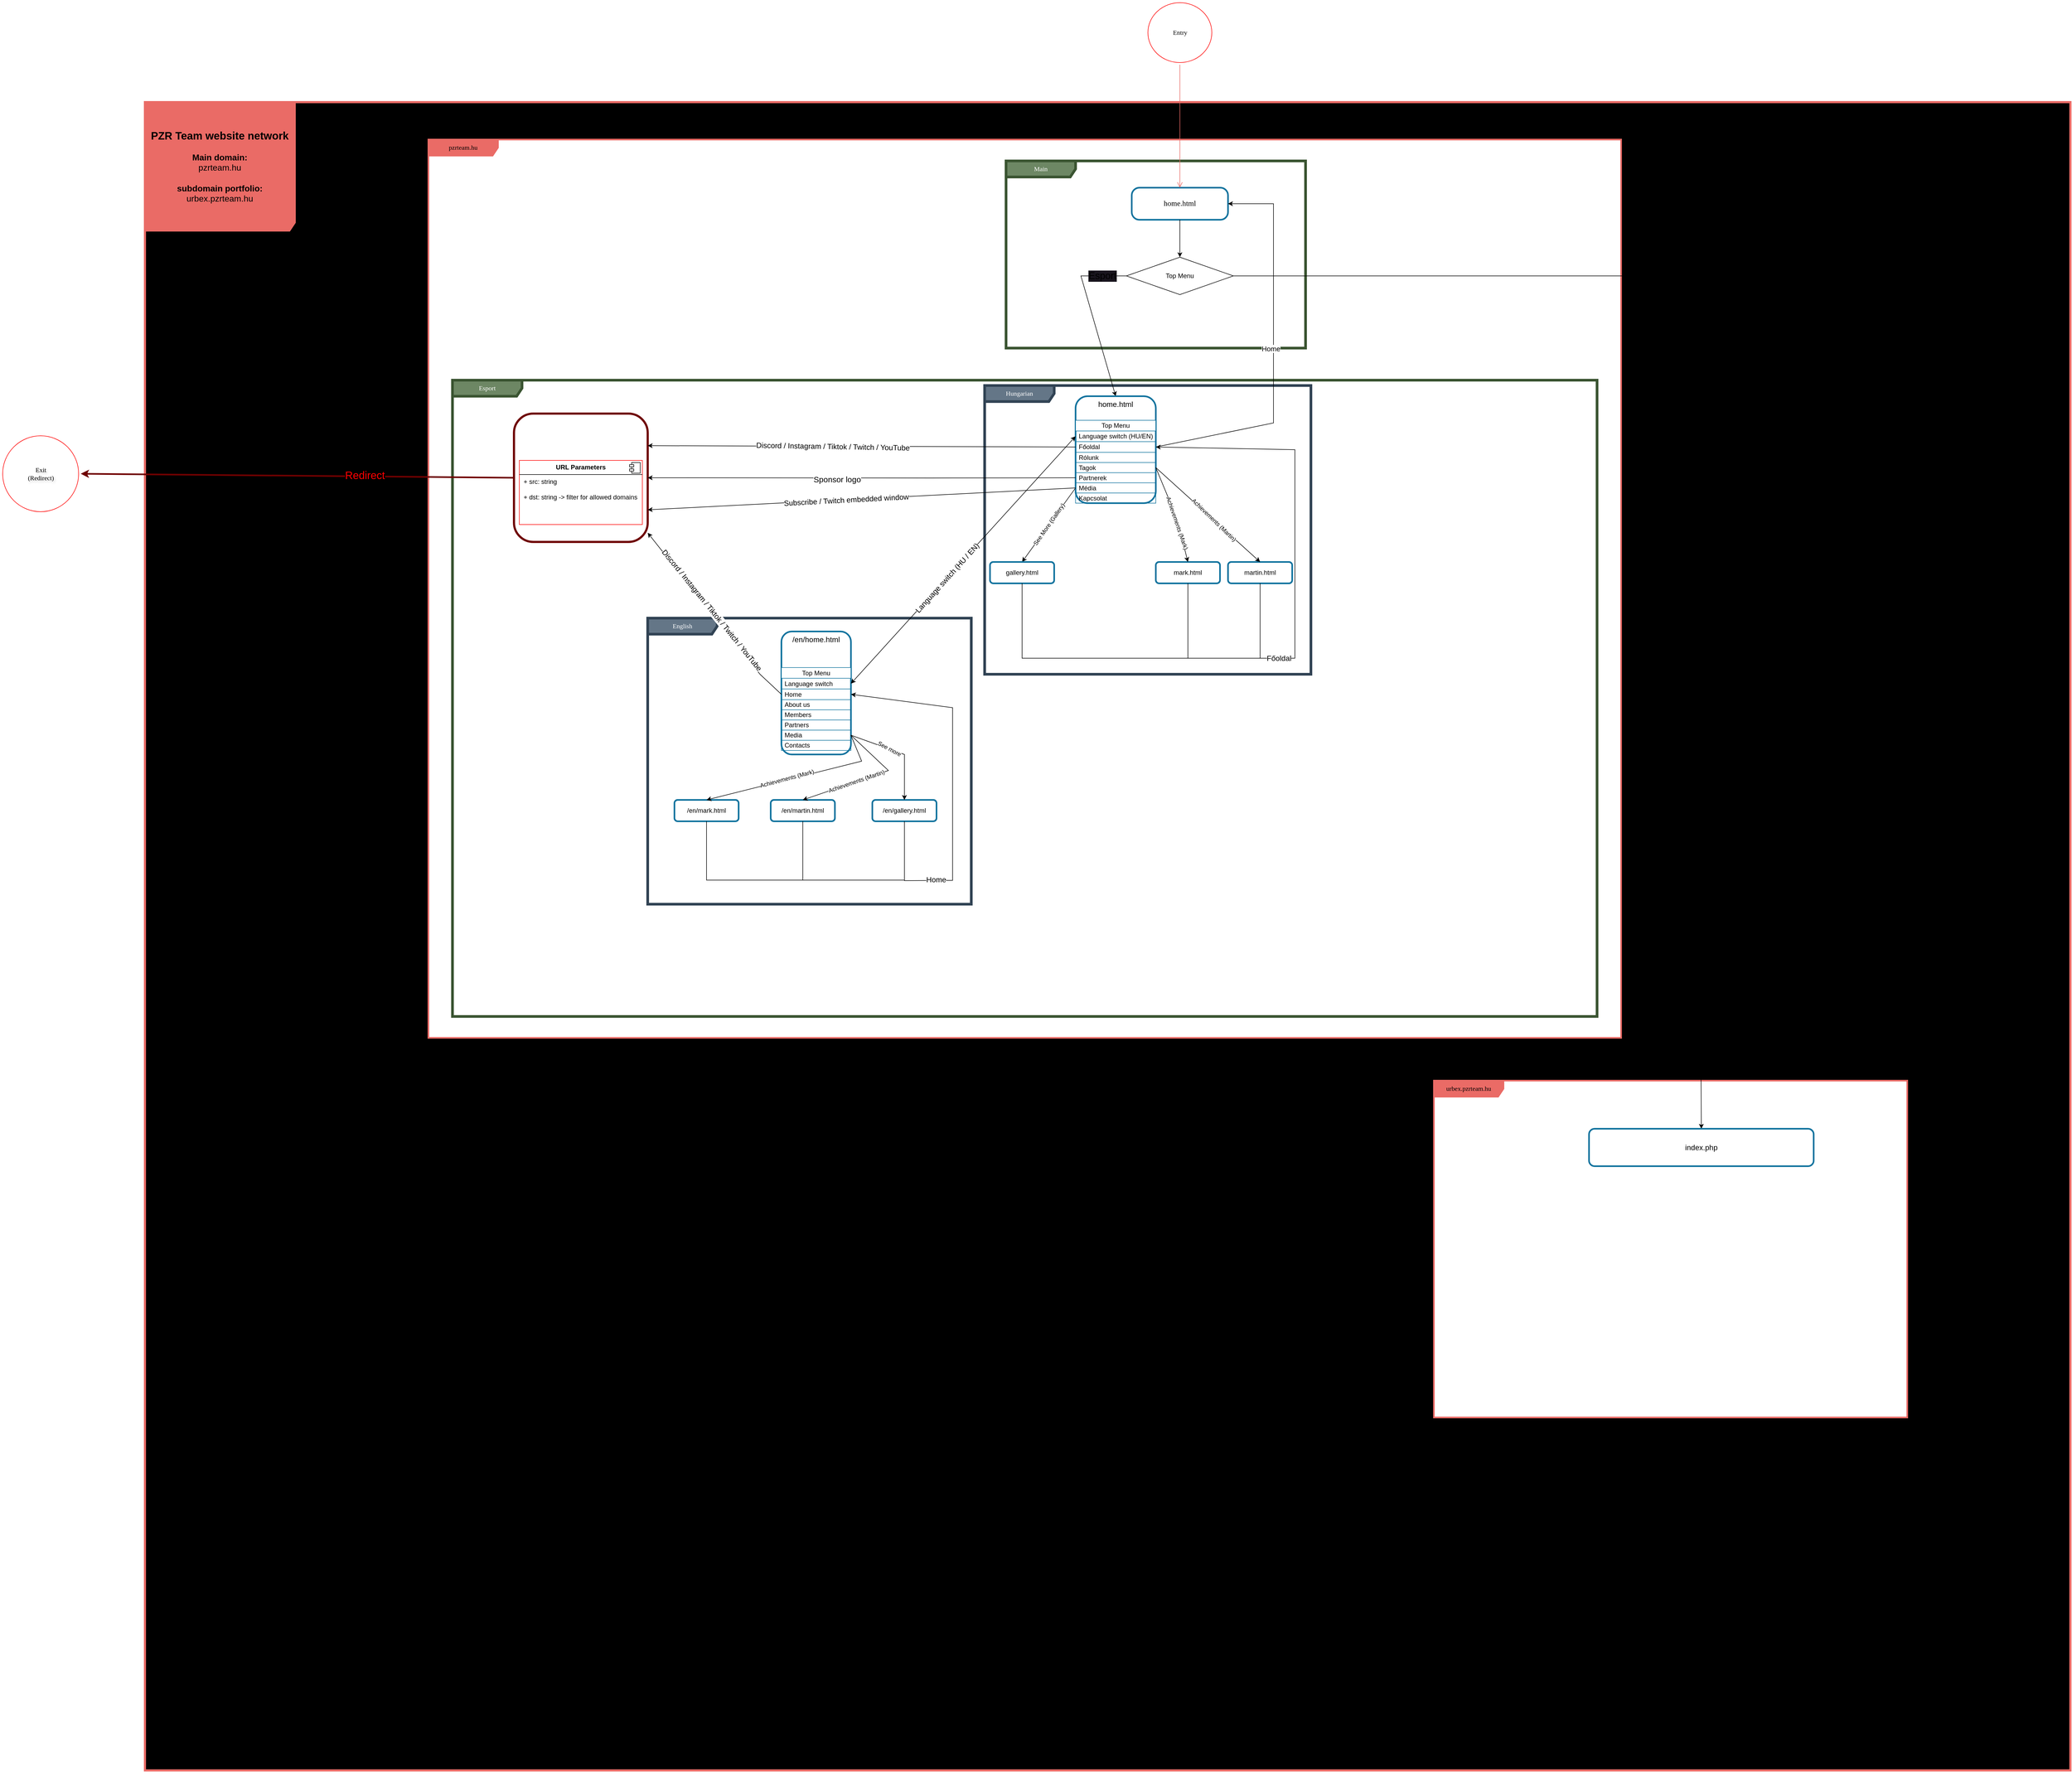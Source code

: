 <mxfile version="24.7.8">
  <diagram name="Page-1" id="58cdce13-f638-feb5-8d6f-7d28b1aa9fa0">
    <mxGraphModel dx="4249" dy="2056" grid="1" gridSize="10" guides="1" tooltips="1" connect="1" arrows="1" fold="1" page="1" pageScale="1" pageWidth="1100" pageHeight="850" background="none" math="0" shadow="0">
      <root>
        <mxCell id="0" />
        <mxCell id="1" parent="0" />
        <mxCell id="scR5IvBx8ftGSUGvlspl-72" value="&lt;font style=&quot;font-size: 16px;&quot;&gt;&lt;b style=&quot;&quot;&gt;&lt;font style=&quot;font-size: 20px;&quot;&gt;PZR Team website network&lt;/font&gt;&lt;/b&gt;&lt;br&gt;&lt;br&gt;&lt;b style=&quot;&quot;&gt;Main domain:&lt;/b&gt;&lt;br style=&quot;&quot;&gt;&lt;span style=&quot;&quot;&gt;pzrteam.hu&lt;/span&gt;&lt;br style=&quot;&quot;&gt;&lt;br style=&quot;&quot;&gt;&lt;b style=&quot;&quot;&gt;subdomain portfolio:&lt;br&gt;&lt;/b&gt;urbex.pzrteam.hu&lt;/font&gt;" style="shape=umlFrame;whiteSpace=wrap;html=1;rounded=1;shadow=0;comic=0;labelBackgroundColor=none;strokeWidth=4;fontFamily=Helvetica;fontSize=12;align=center;width=280;height=240;fillColor=#EA6B66;strokeColor=#EA6B66;swimlaneFillColor=#000000;fillStyle=auto;fontColor=#000000;rotation=0;" parent="1" vertex="1">
          <mxGeometry x="-980" y="-540" width="3600" height="3120" as="geometry" />
        </mxCell>
        <mxCell id="2a3bc250acf0617d-8" value="pzrteam.hu" style="shape=umlFrame;whiteSpace=wrap;html=1;rounded=1;shadow=0;comic=0;labelBackgroundColor=none;strokeWidth=3;fontFamily=Verdana;fontSize=12;align=center;width=130;height=30;fillColor=#EA6B66;strokeColor=#EA6B66;fillStyle=solid;gradientColor=none;swimlaneFillColor=default;fontColor=#000000;" parent="1" vertex="1">
          <mxGeometry x="-450" y="-470" width="2230" height="1680" as="geometry" />
        </mxCell>
        <mxCell id="jzYoZOkXzFZlrtvSk8LI-5" value="Esport" style="shape=umlFrame;whiteSpace=wrap;html=1;rounded=1;shadow=0;comic=0;labelBackgroundColor=none;strokeWidth=5;fontFamily=Verdana;fontSize=12;align=center;width=130;height=30;fillColor=#6d8764;strokeColor=#3A5431;fillStyle=solid;swimlaneFillColor=none;fontColor=#ffffff;" parent="1" vertex="1">
          <mxGeometry x="-405" y="-20" width="2140" height="1190" as="geometry" />
        </mxCell>
        <mxCell id="vBWL9bzFLguuBPXEn6Cb-80" value="Hungarian" style="shape=umlFrame;whiteSpace=wrap;html=1;rounded=1;shadow=0;comic=0;labelBackgroundColor=none;strokeWidth=5;fontFamily=Verdana;fontSize=12;align=center;width=130;height=30;fillColor=#647687;strokeColor=#314354;fillStyle=solid;swimlaneFillColor=none;fontColor=#ffffff;" parent="1" vertex="1">
          <mxGeometry x="590" y="-10" width="610" height="540" as="geometry" />
        </mxCell>
        <mxCell id="vBWL9bzFLguuBPXEn6Cb-78" value="English" style="shape=umlFrame;whiteSpace=wrap;html=1;rounded=1;shadow=0;comic=0;labelBackgroundColor=none;strokeWidth=5;fontFamily=Verdana;fontSize=12;align=center;width=130;height=30;fillColor=#647687;strokeColor=#314354;fillStyle=solid;swimlaneFillColor=none;fontColor=#ffffff;" parent="1" vertex="1">
          <mxGeometry x="-40" y="425" width="605" height="535" as="geometry" />
        </mxCell>
        <mxCell id="vBWL9bzFLguuBPXEn6Cb-65" value="Main" style="shape=umlFrame;whiteSpace=wrap;html=1;rounded=1;shadow=0;comic=0;labelBackgroundColor=none;strokeWidth=5;fontFamily=Verdana;fontSize=12;align=center;width=130;height=30;fillColor=#6d8764;strokeColor=#3A5431;fillStyle=solid;swimlaneFillColor=none;fontColor=#ffffff;" parent="1" vertex="1">
          <mxGeometry x="630" y="-430" width="560" height="350" as="geometry" />
        </mxCell>
        <mxCell id="382b91b5511bd0f7-1" value="Entry" style="ellipse;html=1;shape=startState;fillColor=#FFFFFF;strokeColor=#ff0000;rounded=1;shadow=0;comic=0;labelBackgroundColor=none;fontFamily=Verdana;fontSize=12;fontColor=#000000;align=center;direction=south;" parent="1" vertex="1">
          <mxGeometry x="891.25" y="-730" width="127.5" height="120" as="geometry" />
        </mxCell>
        <mxCell id="382b91b5511bd0f7-6" value="home.html" style="rounded=1;whiteSpace=wrap;html=1;arcSize=24;shadow=0;comic=0;labelBackgroundColor=none;fontFamily=Verdana;fontSize=14;align=center;strokeColor=#10739E;strokeWidth=3;" parent="1" vertex="1">
          <mxGeometry x="865" y="-380" width="180" height="60" as="geometry" />
        </mxCell>
        <mxCell id="3cde6dad864a17aa-13" style="edgeStyle=elbowEdgeStyle;html=1;exitX=0;exitY=0.75;entryX=1;entryY=0.75;labelBackgroundColor=none;endArrow=open;endSize=8;strokeColor=#ff0000;fontFamily=Verdana;fontSize=12;align=left;" parent="1" edge="1">
          <mxGeometry relative="1" as="geometry">
            <mxPoint x="640" y="355" as="targetPoint" />
          </mxGeometry>
        </mxCell>
        <mxCell id="2a3bc250acf0617d-9" style="edgeStyle=orthogonalEdgeStyle;html=1;labelBackgroundColor=none;endArrow=open;endSize=8;strokeColor=#EA6B66;fontFamily=Verdana;fontSize=12;align=left;" parent="1" source="382b91b5511bd0f7-1" target="382b91b5511bd0f7-6" edge="1">
          <mxGeometry relative="1" as="geometry" />
        </mxCell>
        <mxCell id="2a3bc250acf0617d-13" style="edgeStyle=orthogonalEdgeStyle;html=1;exitX=1;exitY=0.5;entryX=0;entryY=0.5;labelBackgroundColor=none;endArrow=open;endSize=8;strokeColor=#ff0000;fontFamily=Verdana;fontSize=12;align=left;" parent="1" edge="1">
          <mxGeometry relative="1" as="geometry">
            <mxPoint x="360" y="340" as="sourcePoint" />
          </mxGeometry>
        </mxCell>
        <mxCell id="2a3bc250acf0617d-15" style="edgeStyle=orthogonalEdgeStyle;html=1;exitX=1;exitY=0.25;entryX=0;entryY=0.25;labelBackgroundColor=none;endArrow=open;endSize=8;strokeColor=#ff0000;fontFamily=Verdana;fontSize=12;align=left;" parent="1" edge="1">
          <mxGeometry relative="1" as="geometry">
            <mxPoint x="640" y="325" as="sourcePoint" />
          </mxGeometry>
        </mxCell>
        <mxCell id="scR5IvBx8ftGSUGvlspl-9" value="" style="endArrow=classic;html=1;rounded=0;entryX=0.5;entryY=0;entryDx=0;entryDy=0;exitX=0;exitY=0.5;exitDx=0;exitDy=0;" parent="1" source="jzYoZOkXzFZlrtvSk8LI-1" target="scR5IvBx8ftGSUGvlspl-46" edge="1">
          <mxGeometry width="50" height="50" relative="1" as="geometry">
            <mxPoint x="840" y="-215" as="sourcePoint" />
            <mxPoint x="820" y="10" as="targetPoint" />
            <Array as="points">
              <mxPoint x="770" y="-215" />
            </Array>
          </mxGeometry>
        </mxCell>
        <mxCell id="scR5IvBx8ftGSUGvlspl-12" value="Esport" style="edgeLabel;html=1;align=center;verticalAlign=middle;resizable=0;points=[];rotation=0;imageWidth=24;fontSize=18;labelBackgroundColor=#18141D;" parent="scR5IvBx8ftGSUGvlspl-9" vertex="1" connectable="0">
          <mxGeometry x="-0.26" y="3" relative="1" as="geometry">
            <mxPoint x="28" y="-31" as="offset" />
          </mxGeometry>
        </mxCell>
        <mxCell id="scR5IvBx8ftGSUGvlspl-46" value="home.html" style="rounded=1;whiteSpace=wrap;html=1;fontSize=14;verticalAlign=top;strokeColor=#10739E;strokeWidth=3;" parent="1" vertex="1">
          <mxGeometry x="760" y="10" width="150" height="200" as="geometry" />
        </mxCell>
        <mxCell id="scR5IvBx8ftGSUGvlspl-47" value="" style="endArrow=none;startArrow=classic;html=1;rounded=0;exitX=0.5;exitY=0;exitDx=0;exitDy=0;startFill=1;endFill=0;entryX=0;entryY=0.5;entryDx=0;entryDy=0;" parent="1" source="7-OgPnaC4kNo0Ul6jZoN-6" target="vBWL9bzFLguuBPXEn6Cb-8" edge="1">
          <mxGeometry width="50" height="50" relative="1" as="geometry">
            <mxPoint x="480" y="260" as="sourcePoint" />
            <mxPoint x="700" y="190" as="targetPoint" />
          </mxGeometry>
        </mxCell>
        <mxCell id="vBWL9bzFLguuBPXEn6Cb-10" value="See More (Gallery)" style="edgeLabel;html=1;align=center;verticalAlign=middle;resizable=0;points=[];rotation=-55;" parent="scR5IvBx8ftGSUGvlspl-47" vertex="1" connectable="0">
          <mxGeometry x="0.206" y="1" relative="1" as="geometry">
            <mxPoint x="-10" y="14" as="offset" />
          </mxGeometry>
        </mxCell>
        <mxCell id="scR5IvBx8ftGSUGvlspl-63" value="Exit&lt;br&gt;(Redirect)" style="ellipse;html=1;shape=startState;fillColor=#FFFFFF;strokeColor=#ff0000;rounded=1;shadow=0;comic=0;labelBackgroundColor=none;fontFamily=Verdana;fontSize=12;fontColor=#000000;align=center;direction=south;textShadow=1;" parent="1" vertex="1">
          <mxGeometry x="-1250" y="80" width="150" height="150" as="geometry" />
        </mxCell>
        <mxCell id="scR5IvBx8ftGSUGvlspl-68" value="redirecthandler.php" style="rounded=1;whiteSpace=wrap;html=1;fontSize=13;align=left;verticalAlign=top;spacing=15;fillColor=none;fontColor=#ffffff;strokeColor=#6F0000;strokeWidth=4;" parent="1" vertex="1">
          <mxGeometry x="-290" y="42.5" width="250" height="240" as="geometry" />
        </mxCell>
        <mxCell id="scR5IvBx8ftGSUGvlspl-69" value="" style="endArrow=classic;html=1;rounded=0;exitX=0;exitY=0.5;exitDx=0;exitDy=0;entryX=0.5;entryY=0;entryDx=0;entryDy=0;fillColor=#a20025;strokeColor=#6F0000;strokeWidth=3;" parent="1" source="scR5IvBx8ftGSUGvlspl-68" target="scR5IvBx8ftGSUGvlspl-63" edge="1">
          <mxGeometry width="50" height="50" relative="1" as="geometry">
            <mxPoint x="-1000" y="160" as="sourcePoint" />
            <mxPoint x="-1310" y="190" as="targetPoint" />
          </mxGeometry>
        </mxCell>
        <mxCell id="jzYoZOkXzFZlrtvSk8LI-4" value="Redirect" style="edgeLabel;html=1;align=center;verticalAlign=middle;resizable=0;points=[];fontSize=20;fontColor=#FF0000;labelBackgroundColor=#000000;" parent="scR5IvBx8ftGSUGvlspl-69" vertex="1" connectable="0">
          <mxGeometry x="0.131" y="-1" relative="1" as="geometry">
            <mxPoint x="179" y="-1" as="offset" />
          </mxGeometry>
        </mxCell>
        <mxCell id="jzYoZOkXzFZlrtvSk8LI-1" value="Top Menu" style="rhombus;whiteSpace=wrap;html=1;" parent="1" vertex="1">
          <mxGeometry x="855" y="-250" width="200" height="70" as="geometry" />
        </mxCell>
        <mxCell id="jzYoZOkXzFZlrtvSk8LI-2" value="" style="endArrow=classic;html=1;rounded=0;entryX=0.5;entryY=0;entryDx=0;entryDy=0;exitX=0.5;exitY=1;exitDx=0;exitDy=0;" parent="1" source="382b91b5511bd0f7-6" target="jzYoZOkXzFZlrtvSk8LI-1" edge="1">
          <mxGeometry width="50" height="50" relative="1" as="geometry">
            <mxPoint x="-65" y="-205" as="sourcePoint" />
            <mxPoint x="-540" y="70" as="targetPoint" />
            <Array as="points" />
          </mxGeometry>
        </mxCell>
        <mxCell id="jzYoZOkXzFZlrtvSk8LI-6" value="urbex.pzrteam.hu" style="shape=umlFrame;whiteSpace=wrap;html=1;rounded=1;shadow=0;comic=0;labelBackgroundColor=none;strokeWidth=3;fontFamily=Verdana;fontSize=12;align=center;width=130;height=30;fillColor=#EA6B66;strokeColor=#EA6B66;fillStyle=solid;gradientColor=none;swimlaneFillColor=default;fontColor=#000000;" parent="1" vertex="1">
          <mxGeometry x="1430" y="1290" width="885" height="630" as="geometry" />
        </mxCell>
        <mxCell id="jzYoZOkXzFZlrtvSk8LI-7" value="" style="endArrow=classic;html=1;rounded=0;exitX=1;exitY=0.5;exitDx=0;exitDy=0;entryX=0.5;entryY=0;entryDx=0;entryDy=0;" parent="1" source="jzYoZOkXzFZlrtvSk8LI-1" target="jzYoZOkXzFZlrtvSk8LI-9" edge="1">
          <mxGeometry width="50" height="50" relative="1" as="geometry">
            <mxPoint x="-492" y="-245" as="sourcePoint" />
            <mxPoint x="-667" y="20" as="targetPoint" />
            <Array as="points">
              <mxPoint x="1920" y="-215" />
            </Array>
          </mxGeometry>
        </mxCell>
        <mxCell id="jzYoZOkXzFZlrtvSk8LI-8" value="Urbex" style="edgeLabel;html=1;align=center;verticalAlign=middle;resizable=0;points=[];rotation=0;imageWidth=24;fontSize=25;labelBackgroundColor=#000000;" parent="jzYoZOkXzFZlrtvSk8LI-7" vertex="1" connectable="0">
          <mxGeometry x="-0.26" y="3" relative="1" as="geometry">
            <mxPoint x="4" y="-23" as="offset" />
          </mxGeometry>
        </mxCell>
        <mxCell id="jzYoZOkXzFZlrtvSk8LI-9" value="index.php" style="rounded=1;whiteSpace=wrap;html=1;fontSize=14;strokeColor=#10739E;strokeWidth=3;" parent="1" vertex="1">
          <mxGeometry x="1720" y="1380" width="420" height="70" as="geometry" />
        </mxCell>
        <mxCell id="jzYoZOkXzFZlrtvSk8LI-10" value="" style="endArrow=classic;html=1;rounded=0;startArrow=none;startFill=0;exitX=1;exitY=0.5;exitDx=0;exitDy=0;entryX=1;entryY=0.5;entryDx=0;entryDy=0;" parent="1" source="vBWL9bzFLguuBPXEn6Cb-2" target="382b91b5511bd0f7-6" edge="1">
          <mxGeometry width="50" height="50" relative="1" as="geometry">
            <mxPoint x="480" y="330" as="sourcePoint" />
            <mxPoint x="170" y="530" as="targetPoint" />
            <Array as="points">
              <mxPoint x="1130" y="60" />
              <mxPoint x="1130" y="-350" />
            </Array>
          </mxGeometry>
        </mxCell>
        <mxCell id="jzYoZOkXzFZlrtvSk8LI-11" value="&lt;font style=&quot;font-size: 13px;&quot;&gt;Home&lt;/font&gt;" style="edgeLabel;html=1;align=center;verticalAlign=middle;resizable=0;points=[];fontSize=13;" parent="jzYoZOkXzFZlrtvSk8LI-10" vertex="1" connectable="0">
          <mxGeometry x="0.008" y="1" relative="1" as="geometry">
            <mxPoint x="-4" y="-1" as="offset" />
          </mxGeometry>
        </mxCell>
        <mxCell id="7-OgPnaC4kNo0Ul6jZoN-6" value="gallery.html" style="rounded=1;whiteSpace=wrap;html=1;strokeColor=#10739E;strokeWidth=3;" parent="1" vertex="1">
          <mxGeometry x="600" y="320" width="120" height="40" as="geometry" />
        </mxCell>
        <mxCell id="vBWL9bzFLguuBPXEn6Cb-1" value="&lt;font style=&quot;font-size: 12px;&quot;&gt;Top Menu&lt;/font&gt;" style="swimlane;fontStyle=0;childLayout=stackLayout;horizontal=1;startSize=20;horizontalStack=0;resizeParent=1;resizeParentMax=0;resizeLast=0;collapsible=1;marginBottom=0;whiteSpace=wrap;html=1;strokeColor=#10739E;" parent="1" vertex="1">
          <mxGeometry x="760" y="55" width="150" height="155" as="geometry" />
        </mxCell>
        <mxCell id="vBWL9bzFLguuBPXEn6Cb-30" value="Language switch (HU/EN)" style="text;strokeColor=#10739E;fillColor=none;align=left;verticalAlign=middle;spacingLeft=4;spacingRight=4;overflow=hidden;points=[[0,0.5],[1,0.5]];portConstraint=eastwest;rotatable=0;whiteSpace=wrap;html=1;" parent="vBWL9bzFLguuBPXEn6Cb-1" vertex="1">
          <mxGeometry y="20" width="150" height="20" as="geometry" />
        </mxCell>
        <mxCell id="vBWL9bzFLguuBPXEn6Cb-2" value="Főoldal" style="text;strokeColor=#10739E;fillColor=none;align=left;verticalAlign=middle;spacingLeft=4;spacingRight=4;overflow=hidden;points=[[0,0.5],[1,0.5]];portConstraint=eastwest;rotatable=0;whiteSpace=wrap;html=1;" parent="vBWL9bzFLguuBPXEn6Cb-1" vertex="1">
          <mxGeometry y="40" width="150" height="20" as="geometry" />
        </mxCell>
        <mxCell id="vBWL9bzFLguuBPXEn6Cb-5" value="Rólunk" style="text;strokeColor=#10739E;fillColor=none;align=left;verticalAlign=middle;spacingLeft=4;spacingRight=4;overflow=hidden;points=[[0,0.5],[1,0.5]];portConstraint=eastwest;rotatable=0;whiteSpace=wrap;html=1;" parent="vBWL9bzFLguuBPXEn6Cb-1" vertex="1">
          <mxGeometry y="60" width="150" height="19" as="geometry" />
        </mxCell>
        <mxCell id="vBWL9bzFLguuBPXEn6Cb-6" value="Tagok" style="text;strokeColor=#10739E;fillColor=none;align=left;verticalAlign=middle;spacingLeft=4;spacingRight=4;overflow=hidden;points=[[0,0.5],[1,0.5]];portConstraint=eastwest;rotatable=0;whiteSpace=wrap;html=1;" parent="vBWL9bzFLguuBPXEn6Cb-1" vertex="1">
          <mxGeometry y="79" width="150" height="19" as="geometry" />
        </mxCell>
        <mxCell id="vBWL9bzFLguuBPXEn6Cb-4" value="Partnerek" style="text;strokeColor=#10739E;fillColor=none;align=left;verticalAlign=middle;spacingLeft=4;spacingRight=4;overflow=hidden;points=[[0,0.5],[1,0.5]];portConstraint=eastwest;rotatable=0;whiteSpace=wrap;html=1;" parent="vBWL9bzFLguuBPXEn6Cb-1" vertex="1">
          <mxGeometry y="98" width="150" height="19" as="geometry" />
        </mxCell>
        <mxCell id="vBWL9bzFLguuBPXEn6Cb-8" value="Média" style="text;strokeColor=#10739E;fillColor=none;align=left;verticalAlign=middle;spacingLeft=4;spacingRight=4;overflow=hidden;points=[[0,0.5],[1,0.5]];portConstraint=eastwest;rotatable=0;whiteSpace=wrap;html=1;" parent="vBWL9bzFLguuBPXEn6Cb-1" vertex="1">
          <mxGeometry y="117" width="150" height="19" as="geometry" />
        </mxCell>
        <mxCell id="vBWL9bzFLguuBPXEn6Cb-7" value="Kapcsolat" style="text;strokeColor=#10739E;fillColor=none;align=left;verticalAlign=middle;spacingLeft=4;spacingRight=4;overflow=hidden;points=[[0,0.5],[1,0.5]];portConstraint=eastwest;rotatable=0;whiteSpace=wrap;html=1;" parent="vBWL9bzFLguuBPXEn6Cb-1" vertex="1">
          <mxGeometry y="136" width="150" height="19" as="geometry" />
        </mxCell>
        <mxCell id="vBWL9bzFLguuBPXEn6Cb-11" value="" style="endArrow=classic;html=1;rounded=0;exitX=0.5;exitY=1;exitDx=0;exitDy=0;entryX=1;entryY=0.5;entryDx=0;entryDy=0;" parent="1" source="7-OgPnaC4kNo0Ul6jZoN-6" target="vBWL9bzFLguuBPXEn6Cb-2" edge="1">
          <mxGeometry width="50" height="50" relative="1" as="geometry">
            <mxPoint x="1010" y="330" as="sourcePoint" />
            <mxPoint x="1060" y="280" as="targetPoint" />
            <Array as="points">
              <mxPoint x="660" y="500" />
              <mxPoint x="1170" y="500" />
              <mxPoint x="1170" y="110" />
            </Array>
          </mxGeometry>
        </mxCell>
        <mxCell id="vBWL9bzFLguuBPXEn6Cb-12" value="Főoldal" style="edgeLabel;html=1;align=center;verticalAlign=middle;resizable=0;points=[];fontSize=14;" parent="vBWL9bzFLguuBPXEn6Cb-11" vertex="1" connectable="0">
          <mxGeometry x="-0.588" relative="1" as="geometry">
            <mxPoint x="352" as="offset" />
          </mxGeometry>
        </mxCell>
        <mxCell id="vBWL9bzFLguuBPXEn6Cb-13" value="martin.html" style="rounded=1;whiteSpace=wrap;html=1;strokeColor=#10739E;strokeWidth=3;" parent="1" vertex="1">
          <mxGeometry x="1045" y="320" width="120" height="40" as="geometry" />
        </mxCell>
        <mxCell id="vBWL9bzFLguuBPXEn6Cb-14" value="mark.html" style="rounded=1;whiteSpace=wrap;html=1;strokeColor=#10739E;strokeWidth=3;" parent="1" vertex="1">
          <mxGeometry x="910" y="320" width="120" height="40" as="geometry" />
        </mxCell>
        <mxCell id="vBWL9bzFLguuBPXEn6Cb-15" value="" style="endArrow=classic;html=1;rounded=0;exitX=1;exitY=0.5;exitDx=0;exitDy=0;entryX=0.5;entryY=0;entryDx=0;entryDy=0;" parent="1" source="vBWL9bzFLguuBPXEn6Cb-6" target="vBWL9bzFLguuBPXEn6Cb-13" edge="1">
          <mxGeometry width="50" height="50" relative="1" as="geometry">
            <mxPoint x="890" y="320" as="sourcePoint" />
            <mxPoint x="940" y="270" as="targetPoint" />
          </mxGeometry>
        </mxCell>
        <mxCell id="vBWL9bzFLguuBPXEn6Cb-19" value="Achievements (Martin)" style="edgeLabel;html=1;align=center;verticalAlign=middle;resizable=0;points=[];rotation=44;" parent="vBWL9bzFLguuBPXEn6Cb-15" vertex="1" connectable="0">
          <mxGeometry x="-0.26" y="5" relative="1" as="geometry">
            <mxPoint x="33" y="35" as="offset" />
          </mxGeometry>
        </mxCell>
        <mxCell id="vBWL9bzFLguuBPXEn6Cb-16" value="" style="endArrow=classic;html=1;rounded=0;entryX=0.5;entryY=0;entryDx=0;entryDy=0;exitX=1;exitY=0.5;exitDx=0;exitDy=0;" parent="1" source="vBWL9bzFLguuBPXEn6Cb-6" target="vBWL9bzFLguuBPXEn6Cb-14" edge="1">
          <mxGeometry width="50" height="50" relative="1" as="geometry">
            <mxPoint x="890" y="320" as="sourcePoint" />
            <mxPoint x="940" y="270" as="targetPoint" />
            <Array as="points">
              <mxPoint x="950" y="240" />
            </Array>
          </mxGeometry>
        </mxCell>
        <mxCell id="vBWL9bzFLguuBPXEn6Cb-21" value="Achievements (Mark)" style="edgeLabel;html=1;align=center;verticalAlign=middle;resizable=0;points=[];rotation=71;" parent="vBWL9bzFLguuBPXEn6Cb-16" vertex="1" connectable="0">
          <mxGeometry x="-0.132" y="-1" relative="1" as="geometry">
            <mxPoint x="10" y="28" as="offset" />
          </mxGeometry>
        </mxCell>
        <mxCell id="vBWL9bzFLguuBPXEn6Cb-17" value="" style="endArrow=none;html=1;rounded=0;entryX=0.5;entryY=1;entryDx=0;entryDy=0;" parent="1" target="vBWL9bzFLguuBPXEn6Cb-14" edge="1">
          <mxGeometry width="50" height="50" relative="1" as="geometry">
            <mxPoint x="880" y="500" as="sourcePoint" />
            <mxPoint x="940" y="270" as="targetPoint" />
            <Array as="points">
              <mxPoint x="970" y="500" />
            </Array>
          </mxGeometry>
        </mxCell>
        <mxCell id="vBWL9bzFLguuBPXEn6Cb-18" value="" style="endArrow=none;html=1;rounded=0;entryX=0.5;entryY=1;entryDx=0;entryDy=0;" parent="1" target="vBWL9bzFLguuBPXEn6Cb-13" edge="1">
          <mxGeometry width="50" height="50" relative="1" as="geometry">
            <mxPoint x="1105" y="500" as="sourcePoint" />
            <mxPoint x="940" y="270" as="targetPoint" />
          </mxGeometry>
        </mxCell>
        <mxCell id="vBWL9bzFLguuBPXEn6Cb-22" value="/en/home.html" style="rounded=1;whiteSpace=wrap;html=1;fontSize=14;verticalAlign=top;strokeColor=#10739E;strokeWidth=3;" parent="1" vertex="1">
          <mxGeometry x="210" y="450" width="130" height="230" as="geometry" />
        </mxCell>
        <mxCell id="vBWL9bzFLguuBPXEn6Cb-23" value="&lt;font style=&quot;font-size: 12px;&quot;&gt;Top Menu&lt;/font&gt;" style="swimlane;fontStyle=0;childLayout=stackLayout;horizontal=1;startSize=20;horizontalStack=0;resizeParent=1;resizeParentMax=0;resizeLast=0;collapsible=1;marginBottom=0;whiteSpace=wrap;html=1;strokeColor=#10739E;" parent="1" vertex="1">
          <mxGeometry x="210" y="517.5" width="130" height="155" as="geometry" />
        </mxCell>
        <mxCell id="hHSkvbAOpgz8xo1eGqSs-8" value="Language switch (HU/EN)" style="text;strokeColor=#10739E;fillColor=none;align=left;verticalAlign=middle;spacingLeft=4;spacingRight=4;overflow=hidden;points=[[0,0.5],[1,0.5]];portConstraint=eastwest;rotatable=0;whiteSpace=wrap;html=1;" vertex="1" parent="vBWL9bzFLguuBPXEn6Cb-23">
          <mxGeometry y="20" width="130" height="20" as="geometry" />
        </mxCell>
        <mxCell id="vBWL9bzFLguuBPXEn6Cb-24" value="Home" style="text;strokeColor=#10739E;fillColor=none;align=left;verticalAlign=middle;spacingLeft=4;spacingRight=4;overflow=hidden;points=[[0,0.5],[1,0.5]];portConstraint=eastwest;rotatable=0;whiteSpace=wrap;html=1;" parent="vBWL9bzFLguuBPXEn6Cb-23" vertex="1">
          <mxGeometry y="40" width="130" height="20" as="geometry" />
        </mxCell>
        <mxCell id="vBWL9bzFLguuBPXEn6Cb-25" value="About us" style="text;strokeColor=#10739E;fillColor=none;align=left;verticalAlign=middle;spacingLeft=4;spacingRight=4;overflow=hidden;points=[[0,0.5],[1,0.5]];portConstraint=eastwest;rotatable=0;whiteSpace=wrap;html=1;" parent="vBWL9bzFLguuBPXEn6Cb-23" vertex="1">
          <mxGeometry y="60" width="130" height="19" as="geometry" />
        </mxCell>
        <mxCell id="vBWL9bzFLguuBPXEn6Cb-26" value="Members" style="text;strokeColor=#10739E;fillColor=none;align=left;verticalAlign=middle;spacingLeft=4;spacingRight=4;overflow=hidden;points=[[0,0.5],[1,0.5]];portConstraint=eastwest;rotatable=0;whiteSpace=wrap;html=1;" parent="vBWL9bzFLguuBPXEn6Cb-23" vertex="1">
          <mxGeometry y="79" width="130" height="19" as="geometry" />
        </mxCell>
        <mxCell id="vBWL9bzFLguuBPXEn6Cb-27" value="Partners" style="text;strokeColor=#10739E;fillColor=none;align=left;verticalAlign=middle;spacingLeft=4;spacingRight=4;overflow=hidden;points=[[0,0.5],[1,0.5]];portConstraint=eastwest;rotatable=0;whiteSpace=wrap;html=1;" parent="vBWL9bzFLguuBPXEn6Cb-23" vertex="1">
          <mxGeometry y="98" width="130" height="19" as="geometry" />
        </mxCell>
        <mxCell id="vBWL9bzFLguuBPXEn6Cb-28" value="Media" style="text;strokeColor=#10739E;fillColor=none;align=left;verticalAlign=middle;spacingLeft=4;spacingRight=4;overflow=hidden;points=[[0,0.5],[1,0.5]];portConstraint=eastwest;rotatable=0;whiteSpace=wrap;html=1;" parent="vBWL9bzFLguuBPXEn6Cb-23" vertex="1">
          <mxGeometry y="117" width="130" height="19" as="geometry" />
        </mxCell>
        <mxCell id="vBWL9bzFLguuBPXEn6Cb-29" value="Contacts" style="text;strokeColor=#10739E;fillColor=none;align=left;verticalAlign=middle;spacingLeft=4;spacingRight=4;overflow=hidden;points=[[0,0.5],[1,0.5]];portConstraint=eastwest;rotatable=0;whiteSpace=wrap;html=1;" parent="vBWL9bzFLguuBPXEn6Cb-23" vertex="1">
          <mxGeometry y="136" width="130" height="19" as="geometry" />
        </mxCell>
        <mxCell id="vBWL9bzFLguuBPXEn6Cb-32" value="/en/gallery.html" style="rounded=1;whiteSpace=wrap;html=1;strokeColor=#10739E;strokeWidth=3;" parent="1" vertex="1">
          <mxGeometry x="380" y="765" width="120" height="40" as="geometry" />
        </mxCell>
        <mxCell id="vBWL9bzFLguuBPXEn6Cb-33" value="" style="endArrow=classic;html=1;rounded=0;exitX=0.5;exitY=1;exitDx=0;exitDy=0;entryX=1;entryY=0.5;entryDx=0;entryDy=0;" parent="1" source="vBWL9bzFLguuBPXEn6Cb-32" target="vBWL9bzFLguuBPXEn6Cb-24" edge="1">
          <mxGeometry width="50" height="50" relative="1" as="geometry">
            <mxPoint x="580" y="745" as="sourcePoint" />
            <mxPoint x="480" y="520" as="targetPoint" />
            <Array as="points">
              <mxPoint x="440" y="916" />
              <mxPoint x="530" y="915.5" />
              <mxPoint x="530" y="592.5" />
            </Array>
          </mxGeometry>
        </mxCell>
        <mxCell id="vBWL9bzFLguuBPXEn6Cb-34" value="Home" style="edgeLabel;html=1;align=center;verticalAlign=middle;resizable=0;points=[];fontSize=14;" parent="vBWL9bzFLguuBPXEn6Cb-33" vertex="1" connectable="0">
          <mxGeometry x="-0.588" relative="1" as="geometry">
            <mxPoint x="22" y="-2" as="offset" />
          </mxGeometry>
        </mxCell>
        <mxCell id="vBWL9bzFLguuBPXEn6Cb-35" value="/en/martin.html" style="rounded=1;whiteSpace=wrap;html=1;strokeColor=#10739E;strokeWidth=3;" parent="1" vertex="1">
          <mxGeometry x="190" y="765" width="120" height="40" as="geometry" />
        </mxCell>
        <mxCell id="vBWL9bzFLguuBPXEn6Cb-36" value="/en/mark.html" style="rounded=1;whiteSpace=wrap;html=1;strokeColor=#10739E;strokeWidth=3;" parent="1" vertex="1">
          <mxGeometry x="10" y="765" width="120" height="40" as="geometry" />
        </mxCell>
        <mxCell id="vBWL9bzFLguuBPXEn6Cb-37" value="" style="endArrow=none;html=1;rounded=0;entryX=0.5;entryY=1;entryDx=0;entryDy=0;" parent="1" target="vBWL9bzFLguuBPXEn6Cb-36" edge="1">
          <mxGeometry width="50" height="50" relative="1" as="geometry">
            <mxPoint x="440" y="915" as="sourcePoint" />
            <mxPoint x="510" y="685" as="targetPoint" />
            <Array as="points">
              <mxPoint x="250" y="915" />
              <mxPoint x="70" y="915" />
            </Array>
          </mxGeometry>
        </mxCell>
        <mxCell id="vBWL9bzFLguuBPXEn6Cb-38" value="" style="endArrow=none;html=1;rounded=0;entryX=0.5;entryY=1;entryDx=0;entryDy=0;" parent="1" target="vBWL9bzFLguuBPXEn6Cb-35" edge="1">
          <mxGeometry width="50" height="50" relative="1" as="geometry">
            <mxPoint x="250" y="915" as="sourcePoint" />
            <mxPoint x="510" y="685" as="targetPoint" />
          </mxGeometry>
        </mxCell>
        <mxCell id="vBWL9bzFLguuBPXEn6Cb-61" value="" style="endArrow=classic;html=1;rounded=0;exitX=1;exitY=0.5;exitDx=0;exitDy=0;entryX=0.5;entryY=0;entryDx=0;entryDy=0;" parent="1" source="vBWL9bzFLguuBPXEn6Cb-28" target="vBWL9bzFLguuBPXEn6Cb-35" edge="1">
          <mxGeometry width="50" height="50" relative="1" as="geometry">
            <mxPoint x="350" y="631.5" as="sourcePoint" />
            <mxPoint x="260" y="772.5" as="targetPoint" />
            <Array as="points">
              <mxPoint x="410" y="710" />
            </Array>
          </mxGeometry>
        </mxCell>
        <mxCell id="vBWL9bzFLguuBPXEn6Cb-62" value="Achievements (Martin)" style="edgeLabel;html=1;align=center;verticalAlign=middle;resizable=0;points=[];rotation=-19;" parent="vBWL9bzFLguuBPXEn6Cb-61" vertex="1" connectable="0">
          <mxGeometry x="-0.26" y="5" relative="1" as="geometry">
            <mxPoint x="-60" y="15" as="offset" />
          </mxGeometry>
        </mxCell>
        <mxCell id="vBWL9bzFLguuBPXEn6Cb-63" value="" style="endArrow=classic;html=1;rounded=0;entryX=0.5;entryY=0;entryDx=0;entryDy=0;exitX=1;exitY=0.5;exitDx=0;exitDy=0;" parent="1" source="vBWL9bzFLguuBPXEn6Cb-28" target="vBWL9bzFLguuBPXEn6Cb-36" edge="1">
          <mxGeometry width="50" height="50" relative="1" as="geometry">
            <mxPoint x="115" y="642.5" as="sourcePoint" />
            <mxPoint x="-80" y="782.5" as="targetPoint" />
            <Array as="points">
              <mxPoint x="360" y="692.5" />
            </Array>
          </mxGeometry>
        </mxCell>
        <mxCell id="vBWL9bzFLguuBPXEn6Cb-64" value="Achievements (Mark)" style="edgeLabel;html=1;align=center;verticalAlign=middle;resizable=0;points=[];rotation=-15;" parent="vBWL9bzFLguuBPXEn6Cb-63" vertex="1" connectable="0">
          <mxGeometry x="-0.132" y="-1" relative="1" as="geometry">
            <mxPoint x="-43" y="9" as="offset" />
          </mxGeometry>
        </mxCell>
        <mxCell id="vBWL9bzFLguuBPXEn6Cb-66" value="&lt;p style=&quot;margin:0px;margin-top:6px;text-align:center;&quot;&gt;&lt;b&gt;URL Parameters&lt;/b&gt;&lt;/p&gt;&lt;hr size=&quot;1&quot; style=&quot;border-style:solid;&quot;&gt;&lt;p style=&quot;margin:0px;margin-left:8px;&quot;&gt;+ src: string&lt;br&gt;&lt;br&gt;+ dst: string -&amp;gt; filter for allowed domains&lt;/p&gt;" style="align=left;overflow=fill;html=1;dropTarget=0;whiteSpace=wrap;fillColor=none;strokeColor=#FF0000;" parent="1" vertex="1">
          <mxGeometry x="-280" y="130" width="230" height="120" as="geometry" />
        </mxCell>
        <mxCell id="vBWL9bzFLguuBPXEn6Cb-67" value="" style="shape=component;jettyWidth=8;jettyHeight=4;" parent="vBWL9bzFLguuBPXEn6Cb-66" vertex="1">
          <mxGeometry x="1" width="20" height="20" relative="1" as="geometry">
            <mxPoint x="-24" y="4" as="offset" />
          </mxGeometry>
        </mxCell>
        <mxCell id="vBWL9bzFLguuBPXEn6Cb-69" value="" style="endArrow=classic;html=1;rounded=0;entryX=1;entryY=0.5;entryDx=0;entryDy=0;exitX=0;exitY=0.5;exitDx=0;exitDy=0;" parent="1" source="vBWL9bzFLguuBPXEn6Cb-4" target="scR5IvBx8ftGSUGvlspl-68" edge="1">
          <mxGeometry width="50" height="50" relative="1" as="geometry">
            <mxPoint x="670" y="230" as="sourcePoint" />
            <mxPoint x="720" y="180" as="targetPoint" />
            <Array as="points">
              <mxPoint x="490" y="163" />
            </Array>
          </mxGeometry>
        </mxCell>
        <mxCell id="vBWL9bzFLguuBPXEn6Cb-70" value="Sponsor logo" style="edgeLabel;html=1;align=center;verticalAlign=middle;resizable=0;points=[];rotation=0;fontSize=15;" parent="vBWL9bzFLguuBPXEn6Cb-69" vertex="1" connectable="0">
          <mxGeometry x="0.206" y="3" relative="1" as="geometry">
            <mxPoint x="36" y="-1" as="offset" />
          </mxGeometry>
        </mxCell>
        <mxCell id="vBWL9bzFLguuBPXEn6Cb-71" value="" style="endArrow=classic;html=1;rounded=0;entryX=1;entryY=0.5;entryDx=0;entryDy=0;exitX=0;exitY=0.5;exitDx=0;exitDy=0;startArrow=classic;startFill=1;" parent="1" source="vBWL9bzFLguuBPXEn6Cb-30" target="hHSkvbAOpgz8xo1eGqSs-8" edge="1">
          <mxGeometry width="50" height="50" relative="1" as="geometry">
            <mxPoint x="740" y="440" as="sourcePoint" />
            <mxPoint x="790" y="390" as="targetPoint" />
            <Array as="points" />
          </mxGeometry>
        </mxCell>
        <mxCell id="vBWL9bzFLguuBPXEn6Cb-76" value="Language switch (HU / EN)" style="edgeLabel;html=1;align=center;verticalAlign=middle;resizable=0;points=[];rotation=-48;fontSize=14;" parent="vBWL9bzFLguuBPXEn6Cb-71" vertex="1" connectable="0">
          <mxGeometry x="0.31" y="-2" relative="1" as="geometry">
            <mxPoint x="36" y="-36" as="offset" />
          </mxGeometry>
        </mxCell>
        <mxCell id="vBWL9bzFLguuBPXEn6Cb-72" value="" style="endArrow=classic;html=1;rounded=0;entryX=1;entryY=0.25;entryDx=0;entryDy=0;exitX=0;exitY=0.5;exitDx=0;exitDy=0;" parent="1" source="vBWL9bzFLguuBPXEn6Cb-2" target="scR5IvBx8ftGSUGvlspl-68" edge="1">
          <mxGeometry width="50" height="50" relative="1" as="geometry">
            <mxPoint x="690" y="410" as="sourcePoint" />
            <mxPoint x="740" y="360" as="targetPoint" />
          </mxGeometry>
        </mxCell>
        <mxCell id="vBWL9bzFLguuBPXEn6Cb-73" value="Discord / Instagram / Tiktok / Twitch / YouTube" style="edgeLabel;html=1;align=center;verticalAlign=middle;resizable=0;points=[];rotation=1;fontSize=14;" parent="vBWL9bzFLguuBPXEn6Cb-72" vertex="1" connectable="0">
          <mxGeometry x="0.423" y="-1" relative="1" as="geometry">
            <mxPoint x="115" y="2" as="offset" />
          </mxGeometry>
        </mxCell>
        <mxCell id="vBWL9bzFLguuBPXEn6Cb-74" value="" style="endArrow=classic;html=1;rounded=0;entryX=1;entryY=1;entryDx=0;entryDy=0;exitX=0;exitY=0.5;exitDx=0;exitDy=0;" parent="1" source="vBWL9bzFLguuBPXEn6Cb-24" edge="1">
          <mxGeometry width="50" height="50" relative="1" as="geometry">
            <mxPoint x="210" y="530" as="sourcePoint" />
            <mxPoint x="-40" y="265.5" as="targetPoint" />
            <Array as="points">
              <mxPoint x="170" y="530" />
            </Array>
          </mxGeometry>
        </mxCell>
        <mxCell id="vBWL9bzFLguuBPXEn6Cb-75" value="Discord / Instagram / Tiktok / Twitch / YouTube" style="edgeLabel;html=1;align=center;verticalAlign=middle;resizable=0;points=[];rotation=51;fontSize=14;" parent="vBWL9bzFLguuBPXEn6Cb-74" vertex="1" connectable="0">
          <mxGeometry x="0.423" y="-1" relative="1" as="geometry">
            <mxPoint x="49" y="56" as="offset" />
          </mxGeometry>
        </mxCell>
        <mxCell id="vBWL9bzFLguuBPXEn6Cb-83" value="" style="endArrow=classic;html=1;rounded=0;entryX=0.5;entryY=0;entryDx=0;entryDy=0;exitX=1;exitY=0.5;exitDx=0;exitDy=0;" parent="1" source="vBWL9bzFLguuBPXEn6Cb-28" target="vBWL9bzFLguuBPXEn6Cb-32" edge="1">
          <mxGeometry width="50" height="50" relative="1" as="geometry">
            <mxPoint x="160" y="530" as="sourcePoint" />
            <mxPoint x="210" y="480" as="targetPoint" />
            <Array as="points">
              <mxPoint x="440" y="680" />
            </Array>
          </mxGeometry>
        </mxCell>
        <mxCell id="vBWL9bzFLguuBPXEn6Cb-84" value="See more" style="edgeLabel;html=1;align=center;verticalAlign=middle;resizable=0;points=[];rotation=28;" parent="vBWL9bzFLguuBPXEn6Cb-83" vertex="1" connectable="0">
          <mxGeometry x="-0.314" y="3" relative="1" as="geometry">
            <mxPoint x="9" y="5" as="offset" />
          </mxGeometry>
        </mxCell>
        <mxCell id="hHSkvbAOpgz8xo1eGqSs-3" value="" style="endArrow=none;html=1;rounded=0;entryX=0;entryY=0.5;entryDx=0;entryDy=0;exitX=1;exitY=0.75;exitDx=0;exitDy=0;endFill=0;startArrow=classic;startFill=1;" edge="1" parent="1" source="scR5IvBx8ftGSUGvlspl-68" target="vBWL9bzFLguuBPXEn6Cb-8">
          <mxGeometry width="50" height="50" relative="1" as="geometry">
            <mxPoint x="-40" y="93" as="sourcePoint" />
            <mxPoint x="760" y="172" as="targetPoint" />
          </mxGeometry>
        </mxCell>
        <mxCell id="hHSkvbAOpgz8xo1eGqSs-4" value="Subscribe / Twitch embedded window" style="edgeLabel;html=1;align=center;verticalAlign=middle;resizable=0;points=[];rotation=-3;fontSize=14;" vertex="1" connectable="0" parent="hHSkvbAOpgz8xo1eGqSs-3">
          <mxGeometry x="-0.07" relative="1" as="geometry">
            <mxPoint x="-1" as="offset" />
          </mxGeometry>
        </mxCell>
      </root>
    </mxGraphModel>
  </diagram>
</mxfile>
